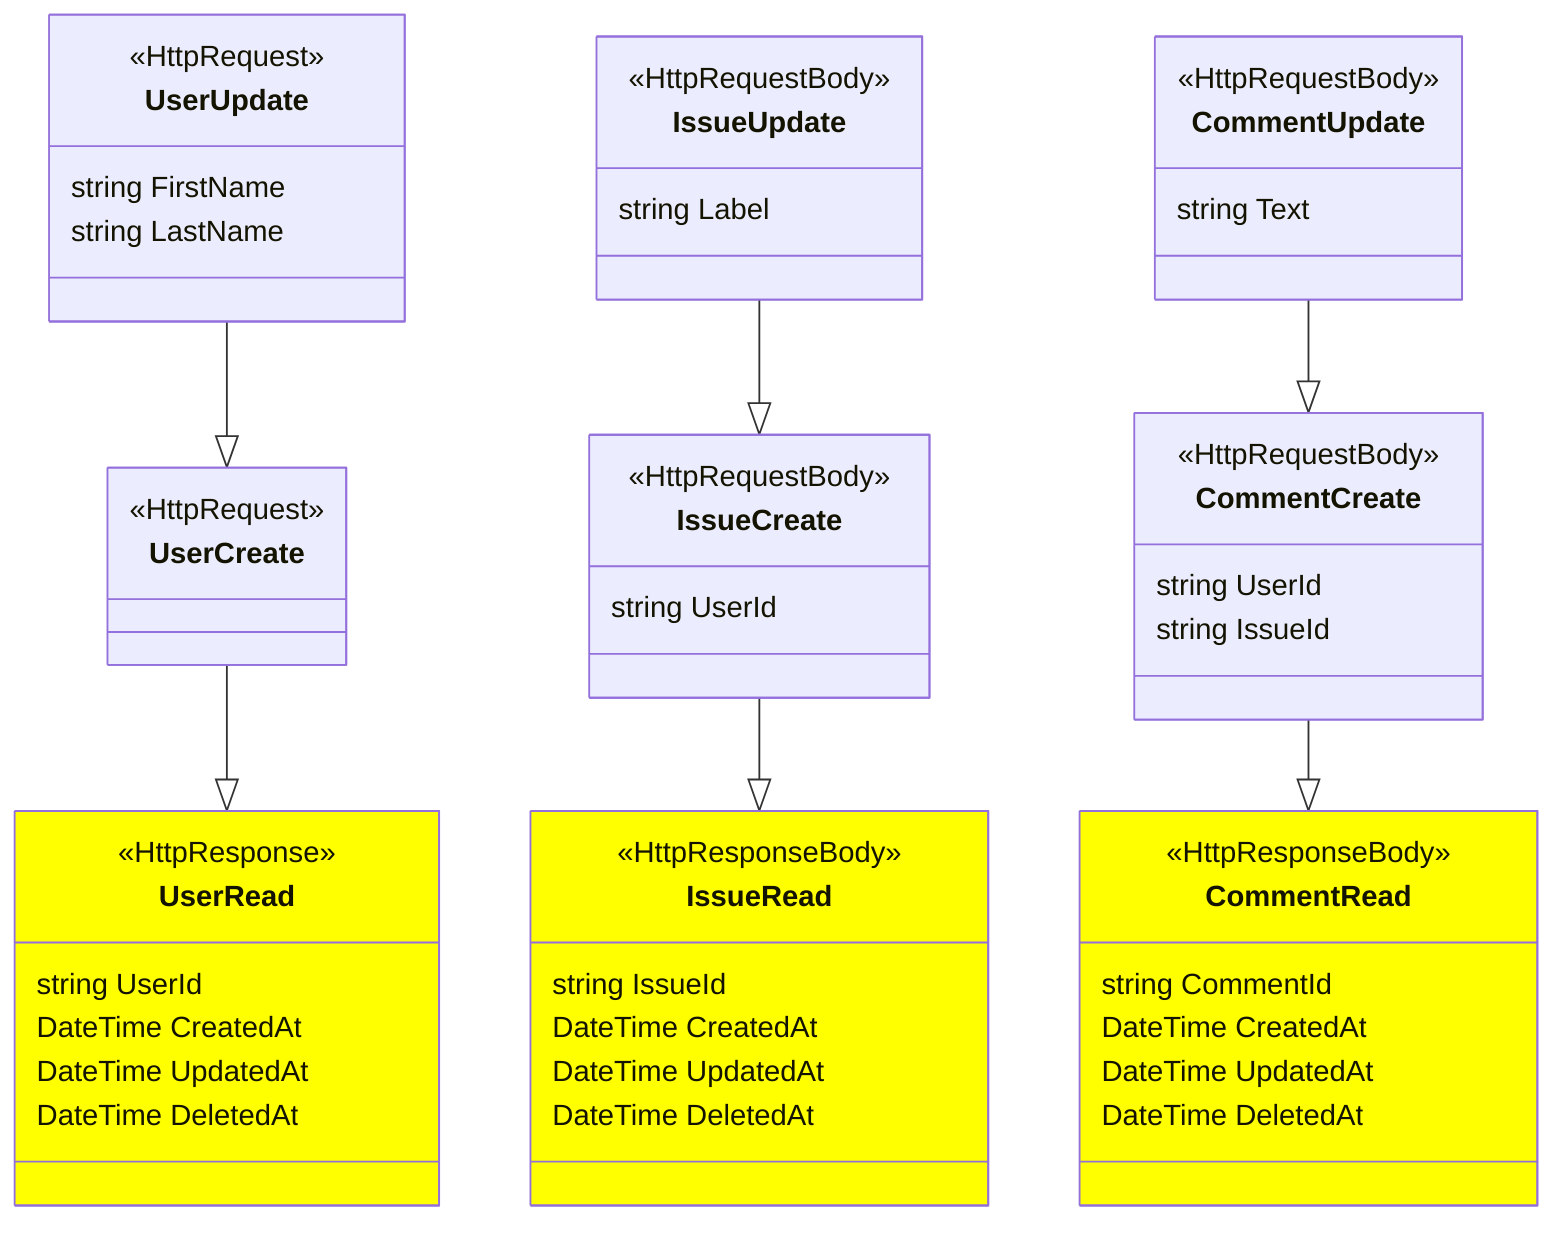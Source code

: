 classDiagram

    direction BT

    class UserRead {
        <<HttpResponse>>
        string UserId
        DateTime CreatedAt
        DateTime UpdatedAt
        DateTime DeletedAt
    }
    class UserCreate {
        <<HttpRequest>>
    }
    class UserUpdate {
        <<HttpRequest>>
        string FirstName
        string LastName
    }

    UserRead <|-- UserCreate
    UserCreate <|-- UserUpdate

    class IssueRead {
        <<HttpResponseBody>>
        string IssueId
        DateTime CreatedAt
        DateTime UpdatedAt
        DateTime DeletedAt
    }
    class IssueCreate {
        <<HttpRequestBody>>
        string UserId
    }
    class IssueUpdate {
        <<HttpRequestBody>>
        string Label
    }

    IssueRead <|-- IssueCreate
    IssueCreate <|-- IssueUpdate

    class CommentRead {
        <<HttpResponseBody>>
        string CommentId
        DateTime CreatedAt
        DateTime UpdatedAt
        DateTime DeletedAt
    }
    class CommentCreate {
        <<HttpRequestBody>>
        string UserId
        string IssueId
    }
    class CommentUpdate {
        <<HttpRequestBody>>
        string Text
    }

    CommentRead <|-- CommentCreate
    CommentCreate <|-- CommentUpdate

    style UserRead fill:yellow
    style IssueRead fill:yellow
    style CommentRead fill:yellow